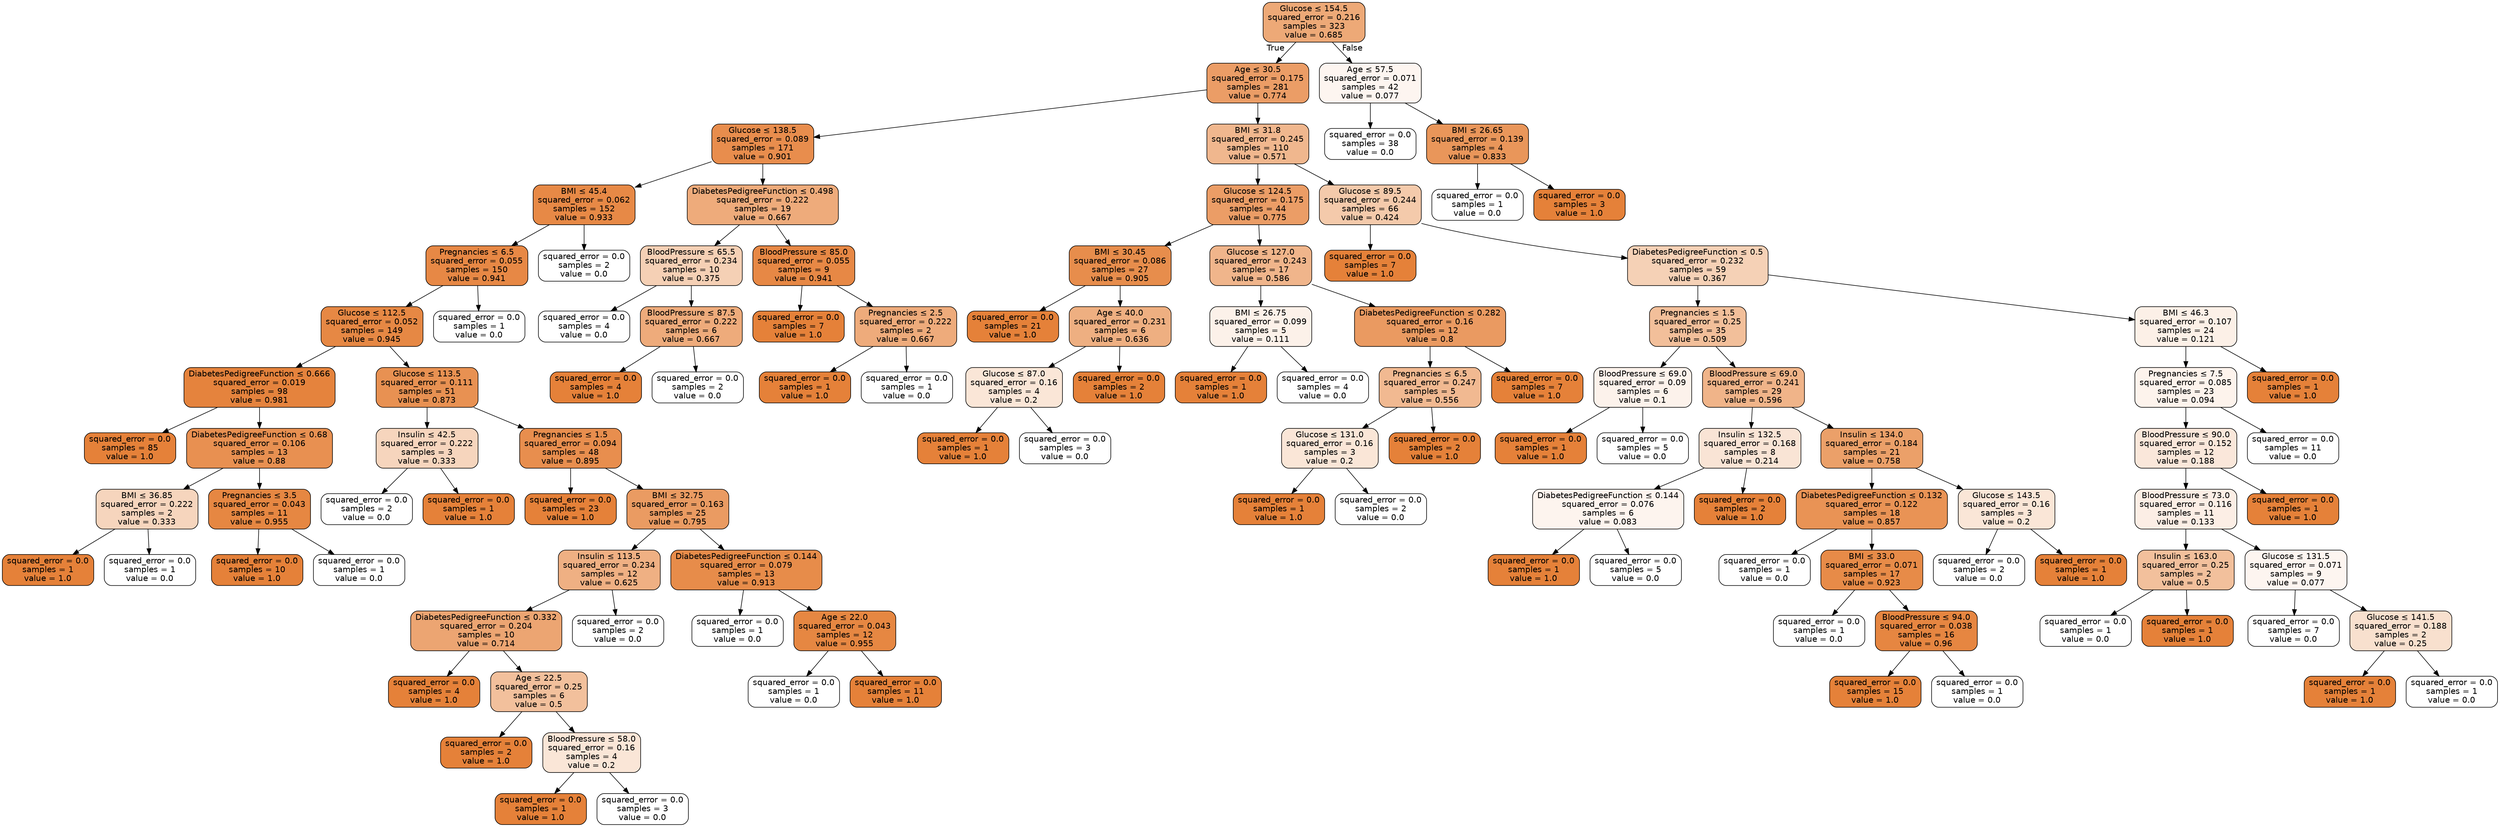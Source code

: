 digraph Tree {
node [shape=box, style="filled, rounded", color="black", fontname="helvetica"] ;
edge [fontname="helvetica"] ;
0 [label=<Glucose &le; 154.5<br/>squared_error = 0.216<br/>samples = 323<br/>value = 0.685>, fillcolor="#eda977"] ;
1 [label=<Age &le; 30.5<br/>squared_error = 0.175<br/>samples = 281<br/>value = 0.774>, fillcolor="#eb9d66"] ;
0 -> 1 [labeldistance=2.5, labelangle=45, headlabel="True"] ;
2 [label=<Glucose &le; 138.5<br/>squared_error = 0.089<br/>samples = 171<br/>value = 0.901>, fillcolor="#e88d4d"] ;
1 -> 2 ;
3 [label=<BMI &le; 45.4<br/>squared_error = 0.062<br/>samples = 152<br/>value = 0.933>, fillcolor="#e78946"] ;
2 -> 3 ;
4 [label=<Pregnancies &le; 6.5<br/>squared_error = 0.055<br/>samples = 150<br/>value = 0.941>, fillcolor="#e78845"] ;
3 -> 4 ;
5 [label=<Glucose &le; 112.5<br/>squared_error = 0.052<br/>samples = 149<br/>value = 0.945>, fillcolor="#e68844"] ;
4 -> 5 ;
6 [label=<DiabetesPedigreeFunction &le; 0.666<br/>squared_error = 0.019<br/>samples = 98<br/>value = 0.981>, fillcolor="#e5833d"] ;
5 -> 6 ;
7 [label=<squared_error = 0.0<br/>samples = 85<br/>value = 1.0>, fillcolor="#e58139"] ;
6 -> 7 ;
8 [label=<DiabetesPedigreeFunction &le; 0.68<br/>squared_error = 0.106<br/>samples = 13<br/>value = 0.88>, fillcolor="#e89051"] ;
6 -> 8 ;
9 [label=<BMI &le; 36.85<br/>squared_error = 0.222<br/>samples = 2<br/>value = 0.333>, fillcolor="#f6d5bd"] ;
8 -> 9 ;
10 [label=<squared_error = 0.0<br/>samples = 1<br/>value = 1.0>, fillcolor="#e58139"] ;
9 -> 10 ;
11 [label=<squared_error = 0.0<br/>samples = 1<br/>value = 0.0>, fillcolor="#ffffff"] ;
9 -> 11 ;
12 [label=<Pregnancies &le; 3.5<br/>squared_error = 0.043<br/>samples = 11<br/>value = 0.955>, fillcolor="#e68742"] ;
8 -> 12 ;
13 [label=<squared_error = 0.0<br/>samples = 10<br/>value = 1.0>, fillcolor="#e58139"] ;
12 -> 13 ;
14 [label=<squared_error = 0.0<br/>samples = 1<br/>value = 0.0>, fillcolor="#ffffff"] ;
12 -> 14 ;
15 [label=<Glucose &le; 113.5<br/>squared_error = 0.111<br/>samples = 51<br/>value = 0.873>, fillcolor="#e89152"] ;
5 -> 15 ;
16 [label=<Insulin &le; 42.5<br/>squared_error = 0.222<br/>samples = 3<br/>value = 0.333>, fillcolor="#f6d5bd"] ;
15 -> 16 ;
17 [label=<squared_error = 0.0<br/>samples = 2<br/>value = 0.0>, fillcolor="#ffffff"] ;
16 -> 17 ;
18 [label=<squared_error = 0.0<br/>samples = 1<br/>value = 1.0>, fillcolor="#e58139"] ;
16 -> 18 ;
19 [label=<Pregnancies &le; 1.5<br/>squared_error = 0.094<br/>samples = 48<br/>value = 0.895>, fillcolor="#e88e4e"] ;
15 -> 19 ;
20 [label=<squared_error = 0.0<br/>samples = 23<br/>value = 1.0>, fillcolor="#e58139"] ;
19 -> 20 ;
21 [label=<BMI &le; 32.75<br/>squared_error = 0.163<br/>samples = 25<br/>value = 0.795>, fillcolor="#ea9b62"] ;
19 -> 21 ;
22 [label=<Insulin &le; 113.5<br/>squared_error = 0.234<br/>samples = 12<br/>value = 0.625>, fillcolor="#efb083"] ;
21 -> 22 ;
23 [label=<DiabetesPedigreeFunction &le; 0.332<br/>squared_error = 0.204<br/>samples = 10<br/>value = 0.714>, fillcolor="#eca572"] ;
22 -> 23 ;
24 [label=<squared_error = 0.0<br/>samples = 4<br/>value = 1.0>, fillcolor="#e58139"] ;
23 -> 24 ;
25 [label=<Age &le; 22.5<br/>squared_error = 0.25<br/>samples = 6<br/>value = 0.5>, fillcolor="#f2c09c"] ;
23 -> 25 ;
26 [label=<squared_error = 0.0<br/>samples = 2<br/>value = 1.0>, fillcolor="#e58139"] ;
25 -> 26 ;
27 [label=<BloodPressure &le; 58.0<br/>squared_error = 0.16<br/>samples = 4<br/>value = 0.2>, fillcolor="#fae6d7"] ;
25 -> 27 ;
28 [label=<squared_error = 0.0<br/>samples = 1<br/>value = 1.0>, fillcolor="#e58139"] ;
27 -> 28 ;
29 [label=<squared_error = 0.0<br/>samples = 3<br/>value = 0.0>, fillcolor="#ffffff"] ;
27 -> 29 ;
30 [label=<squared_error = 0.0<br/>samples = 2<br/>value = 0.0>, fillcolor="#ffffff"] ;
22 -> 30 ;
31 [label=<DiabetesPedigreeFunction &le; 0.144<br/>squared_error = 0.079<br/>samples = 13<br/>value = 0.913>, fillcolor="#e78c4a"] ;
21 -> 31 ;
32 [label=<squared_error = 0.0<br/>samples = 1<br/>value = 0.0>, fillcolor="#ffffff"] ;
31 -> 32 ;
33 [label=<Age &le; 22.0<br/>squared_error = 0.043<br/>samples = 12<br/>value = 0.955>, fillcolor="#e68742"] ;
31 -> 33 ;
34 [label=<squared_error = 0.0<br/>samples = 1<br/>value = 0.0>, fillcolor="#ffffff"] ;
33 -> 34 ;
35 [label=<squared_error = 0.0<br/>samples = 11<br/>value = 1.0>, fillcolor="#e58139"] ;
33 -> 35 ;
36 [label=<squared_error = 0.0<br/>samples = 1<br/>value = 0.0>, fillcolor="#ffffff"] ;
4 -> 36 ;
37 [label=<squared_error = 0.0<br/>samples = 2<br/>value = 0.0>, fillcolor="#ffffff"] ;
3 -> 37 ;
38 [label=<DiabetesPedigreeFunction &le; 0.498<br/>squared_error = 0.222<br/>samples = 19<br/>value = 0.667>, fillcolor="#eeab7b"] ;
2 -> 38 ;
39 [label=<BloodPressure &le; 65.5<br/>squared_error = 0.234<br/>samples = 10<br/>value = 0.375>, fillcolor="#f5d0b5"] ;
38 -> 39 ;
40 [label=<squared_error = 0.0<br/>samples = 4<br/>value = 0.0>, fillcolor="#ffffff"] ;
39 -> 40 ;
41 [label=<BloodPressure &le; 87.5<br/>squared_error = 0.222<br/>samples = 6<br/>value = 0.667>, fillcolor="#eeab7b"] ;
39 -> 41 ;
42 [label=<squared_error = 0.0<br/>samples = 4<br/>value = 1.0>, fillcolor="#e58139"] ;
41 -> 42 ;
43 [label=<squared_error = 0.0<br/>samples = 2<br/>value = 0.0>, fillcolor="#ffffff"] ;
41 -> 43 ;
44 [label=<BloodPressure &le; 85.0<br/>squared_error = 0.055<br/>samples = 9<br/>value = 0.941>, fillcolor="#e78845"] ;
38 -> 44 ;
45 [label=<squared_error = 0.0<br/>samples = 7<br/>value = 1.0>, fillcolor="#e58139"] ;
44 -> 45 ;
46 [label=<Pregnancies &le; 2.5<br/>squared_error = 0.222<br/>samples = 2<br/>value = 0.667>, fillcolor="#eeab7b"] ;
44 -> 46 ;
47 [label=<squared_error = 0.0<br/>samples = 1<br/>value = 1.0>, fillcolor="#e58139"] ;
46 -> 47 ;
48 [label=<squared_error = 0.0<br/>samples = 1<br/>value = 0.0>, fillcolor="#ffffff"] ;
46 -> 48 ;
49 [label=<BMI &le; 31.8<br/>squared_error = 0.245<br/>samples = 110<br/>value = 0.571>, fillcolor="#f0b78e"] ;
1 -> 49 ;
50 [label=<Glucose &le; 124.5<br/>squared_error = 0.175<br/>samples = 44<br/>value = 0.775>, fillcolor="#eb9d66"] ;
49 -> 50 ;
51 [label=<BMI &le; 30.45<br/>squared_error = 0.086<br/>samples = 27<br/>value = 0.905>, fillcolor="#e78d4c"] ;
50 -> 51 ;
52 [label=<squared_error = 0.0<br/>samples = 21<br/>value = 1.0>, fillcolor="#e58139"] ;
51 -> 52 ;
53 [label=<Age &le; 40.0<br/>squared_error = 0.231<br/>samples = 6<br/>value = 0.636>, fillcolor="#eeaf81"] ;
51 -> 53 ;
54 [label=<Glucose &le; 87.0<br/>squared_error = 0.16<br/>samples = 4<br/>value = 0.2>, fillcolor="#fae6d7"] ;
53 -> 54 ;
55 [label=<squared_error = 0.0<br/>samples = 1<br/>value = 1.0>, fillcolor="#e58139"] ;
54 -> 55 ;
56 [label=<squared_error = 0.0<br/>samples = 3<br/>value = 0.0>, fillcolor="#ffffff"] ;
54 -> 56 ;
57 [label=<squared_error = 0.0<br/>samples = 2<br/>value = 1.0>, fillcolor="#e58139"] ;
53 -> 57 ;
58 [label=<Glucose &le; 127.0<br/>squared_error = 0.243<br/>samples = 17<br/>value = 0.586>, fillcolor="#f0b58b"] ;
50 -> 58 ;
59 [label=<BMI &le; 26.75<br/>squared_error = 0.099<br/>samples = 5<br/>value = 0.111>, fillcolor="#fcf1e9"] ;
58 -> 59 ;
60 [label=<squared_error = 0.0<br/>samples = 1<br/>value = 1.0>, fillcolor="#e58139"] ;
59 -> 60 ;
61 [label=<squared_error = 0.0<br/>samples = 4<br/>value = 0.0>, fillcolor="#ffffff"] ;
59 -> 61 ;
62 [label=<DiabetesPedigreeFunction &le; 0.282<br/>squared_error = 0.16<br/>samples = 12<br/>value = 0.8>, fillcolor="#ea9a61"] ;
58 -> 62 ;
63 [label=<Pregnancies &le; 6.5<br/>squared_error = 0.247<br/>samples = 5<br/>value = 0.556>, fillcolor="#f1b991"] ;
62 -> 63 ;
64 [label=<Glucose &le; 131.0<br/>squared_error = 0.16<br/>samples = 3<br/>value = 0.2>, fillcolor="#fae6d7"] ;
63 -> 64 ;
65 [label=<squared_error = 0.0<br/>samples = 1<br/>value = 1.0>, fillcolor="#e58139"] ;
64 -> 65 ;
66 [label=<squared_error = 0.0<br/>samples = 2<br/>value = 0.0>, fillcolor="#ffffff"] ;
64 -> 66 ;
67 [label=<squared_error = 0.0<br/>samples = 2<br/>value = 1.0>, fillcolor="#e58139"] ;
63 -> 67 ;
68 [label=<squared_error = 0.0<br/>samples = 7<br/>value = 1.0>, fillcolor="#e58139"] ;
62 -> 68 ;
69 [label=<Glucose &le; 89.5<br/>squared_error = 0.244<br/>samples = 66<br/>value = 0.424>, fillcolor="#f4caab"] ;
49 -> 69 ;
70 [label=<squared_error = 0.0<br/>samples = 7<br/>value = 1.0>, fillcolor="#e58139"] ;
69 -> 70 ;
71 [label=<DiabetesPedigreeFunction &le; 0.5<br/>squared_error = 0.232<br/>samples = 59<br/>value = 0.367>, fillcolor="#f5d1b6"] ;
69 -> 71 ;
72 [label=<Pregnancies &le; 1.5<br/>squared_error = 0.25<br/>samples = 35<br/>value = 0.509>, fillcolor="#f2bf9a"] ;
71 -> 72 ;
73 [label=<BloodPressure &le; 69.0<br/>squared_error = 0.09<br/>samples = 6<br/>value = 0.1>, fillcolor="#fcf2eb"] ;
72 -> 73 ;
74 [label=<squared_error = 0.0<br/>samples = 1<br/>value = 1.0>, fillcolor="#e58139"] ;
73 -> 74 ;
75 [label=<squared_error = 0.0<br/>samples = 5<br/>value = 0.0>, fillcolor="#ffffff"] ;
73 -> 75 ;
76 [label=<BloodPressure &le; 69.0<br/>squared_error = 0.241<br/>samples = 29<br/>value = 0.596>, fillcolor="#f0b489"] ;
72 -> 76 ;
77 [label=<Insulin &le; 132.5<br/>squared_error = 0.168<br/>samples = 8<br/>value = 0.214>, fillcolor="#f9e4d5"] ;
76 -> 77 ;
78 [label=<DiabetesPedigreeFunction &le; 0.144<br/>squared_error = 0.076<br/>samples = 6<br/>value = 0.083>, fillcolor="#fdf4ee"] ;
77 -> 78 ;
79 [label=<squared_error = 0.0<br/>samples = 1<br/>value = 1.0>, fillcolor="#e58139"] ;
78 -> 79 ;
80 [label=<squared_error = 0.0<br/>samples = 5<br/>value = 0.0>, fillcolor="#ffffff"] ;
78 -> 80 ;
81 [label=<squared_error = 0.0<br/>samples = 2<br/>value = 1.0>, fillcolor="#e58139"] ;
77 -> 81 ;
82 [label=<Insulin &le; 134.0<br/>squared_error = 0.184<br/>samples = 21<br/>value = 0.758>, fillcolor="#eba069"] ;
76 -> 82 ;
83 [label=<DiabetesPedigreeFunction &le; 0.132<br/>squared_error = 0.122<br/>samples = 18<br/>value = 0.857>, fillcolor="#e99355"] ;
82 -> 83 ;
84 [label=<squared_error = 0.0<br/>samples = 1<br/>value = 0.0>, fillcolor="#ffffff"] ;
83 -> 84 ;
85 [label=<BMI &le; 33.0<br/>squared_error = 0.071<br/>samples = 17<br/>value = 0.923>, fillcolor="#e78b48"] ;
83 -> 85 ;
86 [label=<squared_error = 0.0<br/>samples = 1<br/>value = 0.0>, fillcolor="#ffffff"] ;
85 -> 86 ;
87 [label=<BloodPressure &le; 94.0<br/>squared_error = 0.038<br/>samples = 16<br/>value = 0.96>, fillcolor="#e68641"] ;
85 -> 87 ;
88 [label=<squared_error = 0.0<br/>samples = 15<br/>value = 1.0>, fillcolor="#e58139"] ;
87 -> 88 ;
89 [label=<squared_error = 0.0<br/>samples = 1<br/>value = 0.0>, fillcolor="#ffffff"] ;
87 -> 89 ;
90 [label=<Glucose &le; 143.5<br/>squared_error = 0.16<br/>samples = 3<br/>value = 0.2>, fillcolor="#fae6d7"] ;
82 -> 90 ;
91 [label=<squared_error = 0.0<br/>samples = 2<br/>value = 0.0>, fillcolor="#ffffff"] ;
90 -> 91 ;
92 [label=<squared_error = 0.0<br/>samples = 1<br/>value = 1.0>, fillcolor="#e58139"] ;
90 -> 92 ;
93 [label=<BMI &le; 46.3<br/>squared_error = 0.107<br/>samples = 24<br/>value = 0.121>, fillcolor="#fcf0e7"] ;
71 -> 93 ;
94 [label=<Pregnancies &le; 7.5<br/>squared_error = 0.085<br/>samples = 23<br/>value = 0.094>, fillcolor="#fdf3ec"] ;
93 -> 94 ;
95 [label=<BloodPressure &le; 90.0<br/>squared_error = 0.152<br/>samples = 12<br/>value = 0.188>, fillcolor="#fae7da"] ;
94 -> 95 ;
96 [label=<BloodPressure &le; 73.0<br/>squared_error = 0.116<br/>samples = 11<br/>value = 0.133>, fillcolor="#fceee5"] ;
95 -> 96 ;
97 [label=<Insulin &le; 163.0<br/>squared_error = 0.25<br/>samples = 2<br/>value = 0.5>, fillcolor="#f2c09c"] ;
96 -> 97 ;
98 [label=<squared_error = 0.0<br/>samples = 1<br/>value = 0.0>, fillcolor="#ffffff"] ;
97 -> 98 ;
99 [label=<squared_error = 0.0<br/>samples = 1<br/>value = 1.0>, fillcolor="#e58139"] ;
97 -> 99 ;
100 [label=<Glucose &le; 131.5<br/>squared_error = 0.071<br/>samples = 9<br/>value = 0.077>, fillcolor="#fdf5f0"] ;
96 -> 100 ;
101 [label=<squared_error = 0.0<br/>samples = 7<br/>value = 0.0>, fillcolor="#ffffff"] ;
100 -> 101 ;
102 [label=<Glucose &le; 141.5<br/>squared_error = 0.188<br/>samples = 2<br/>value = 0.25>, fillcolor="#f8e0ce"] ;
100 -> 102 ;
103 [label=<squared_error = 0.0<br/>samples = 1<br/>value = 1.0>, fillcolor="#e58139"] ;
102 -> 103 ;
104 [label=<squared_error = 0.0<br/>samples = 1<br/>value = 0.0>, fillcolor="#ffffff"] ;
102 -> 104 ;
105 [label=<squared_error = 0.0<br/>samples = 1<br/>value = 1.0>, fillcolor="#e58139"] ;
95 -> 105 ;
106 [label=<squared_error = 0.0<br/>samples = 11<br/>value = 0.0>, fillcolor="#ffffff"] ;
94 -> 106 ;
107 [label=<squared_error = 0.0<br/>samples = 1<br/>value = 1.0>, fillcolor="#e58139"] ;
93 -> 107 ;
108 [label=<Age &le; 57.5<br/>squared_error = 0.071<br/>samples = 42<br/>value = 0.077>, fillcolor="#fdf5f0"] ;
0 -> 108 [labeldistance=2.5, labelangle=-45, headlabel="False"] ;
109 [label=<squared_error = 0.0<br/>samples = 38<br/>value = 0.0>, fillcolor="#ffffff"] ;
108 -> 109 ;
110 [label=<BMI &le; 26.65<br/>squared_error = 0.139<br/>samples = 4<br/>value = 0.833>, fillcolor="#e9965a"] ;
108 -> 110 ;
111 [label=<squared_error = 0.0<br/>samples = 1<br/>value = 0.0>, fillcolor="#ffffff"] ;
110 -> 111 ;
112 [label=<squared_error = 0.0<br/>samples = 3<br/>value = 1.0>, fillcolor="#e58139"] ;
110 -> 112 ;
}